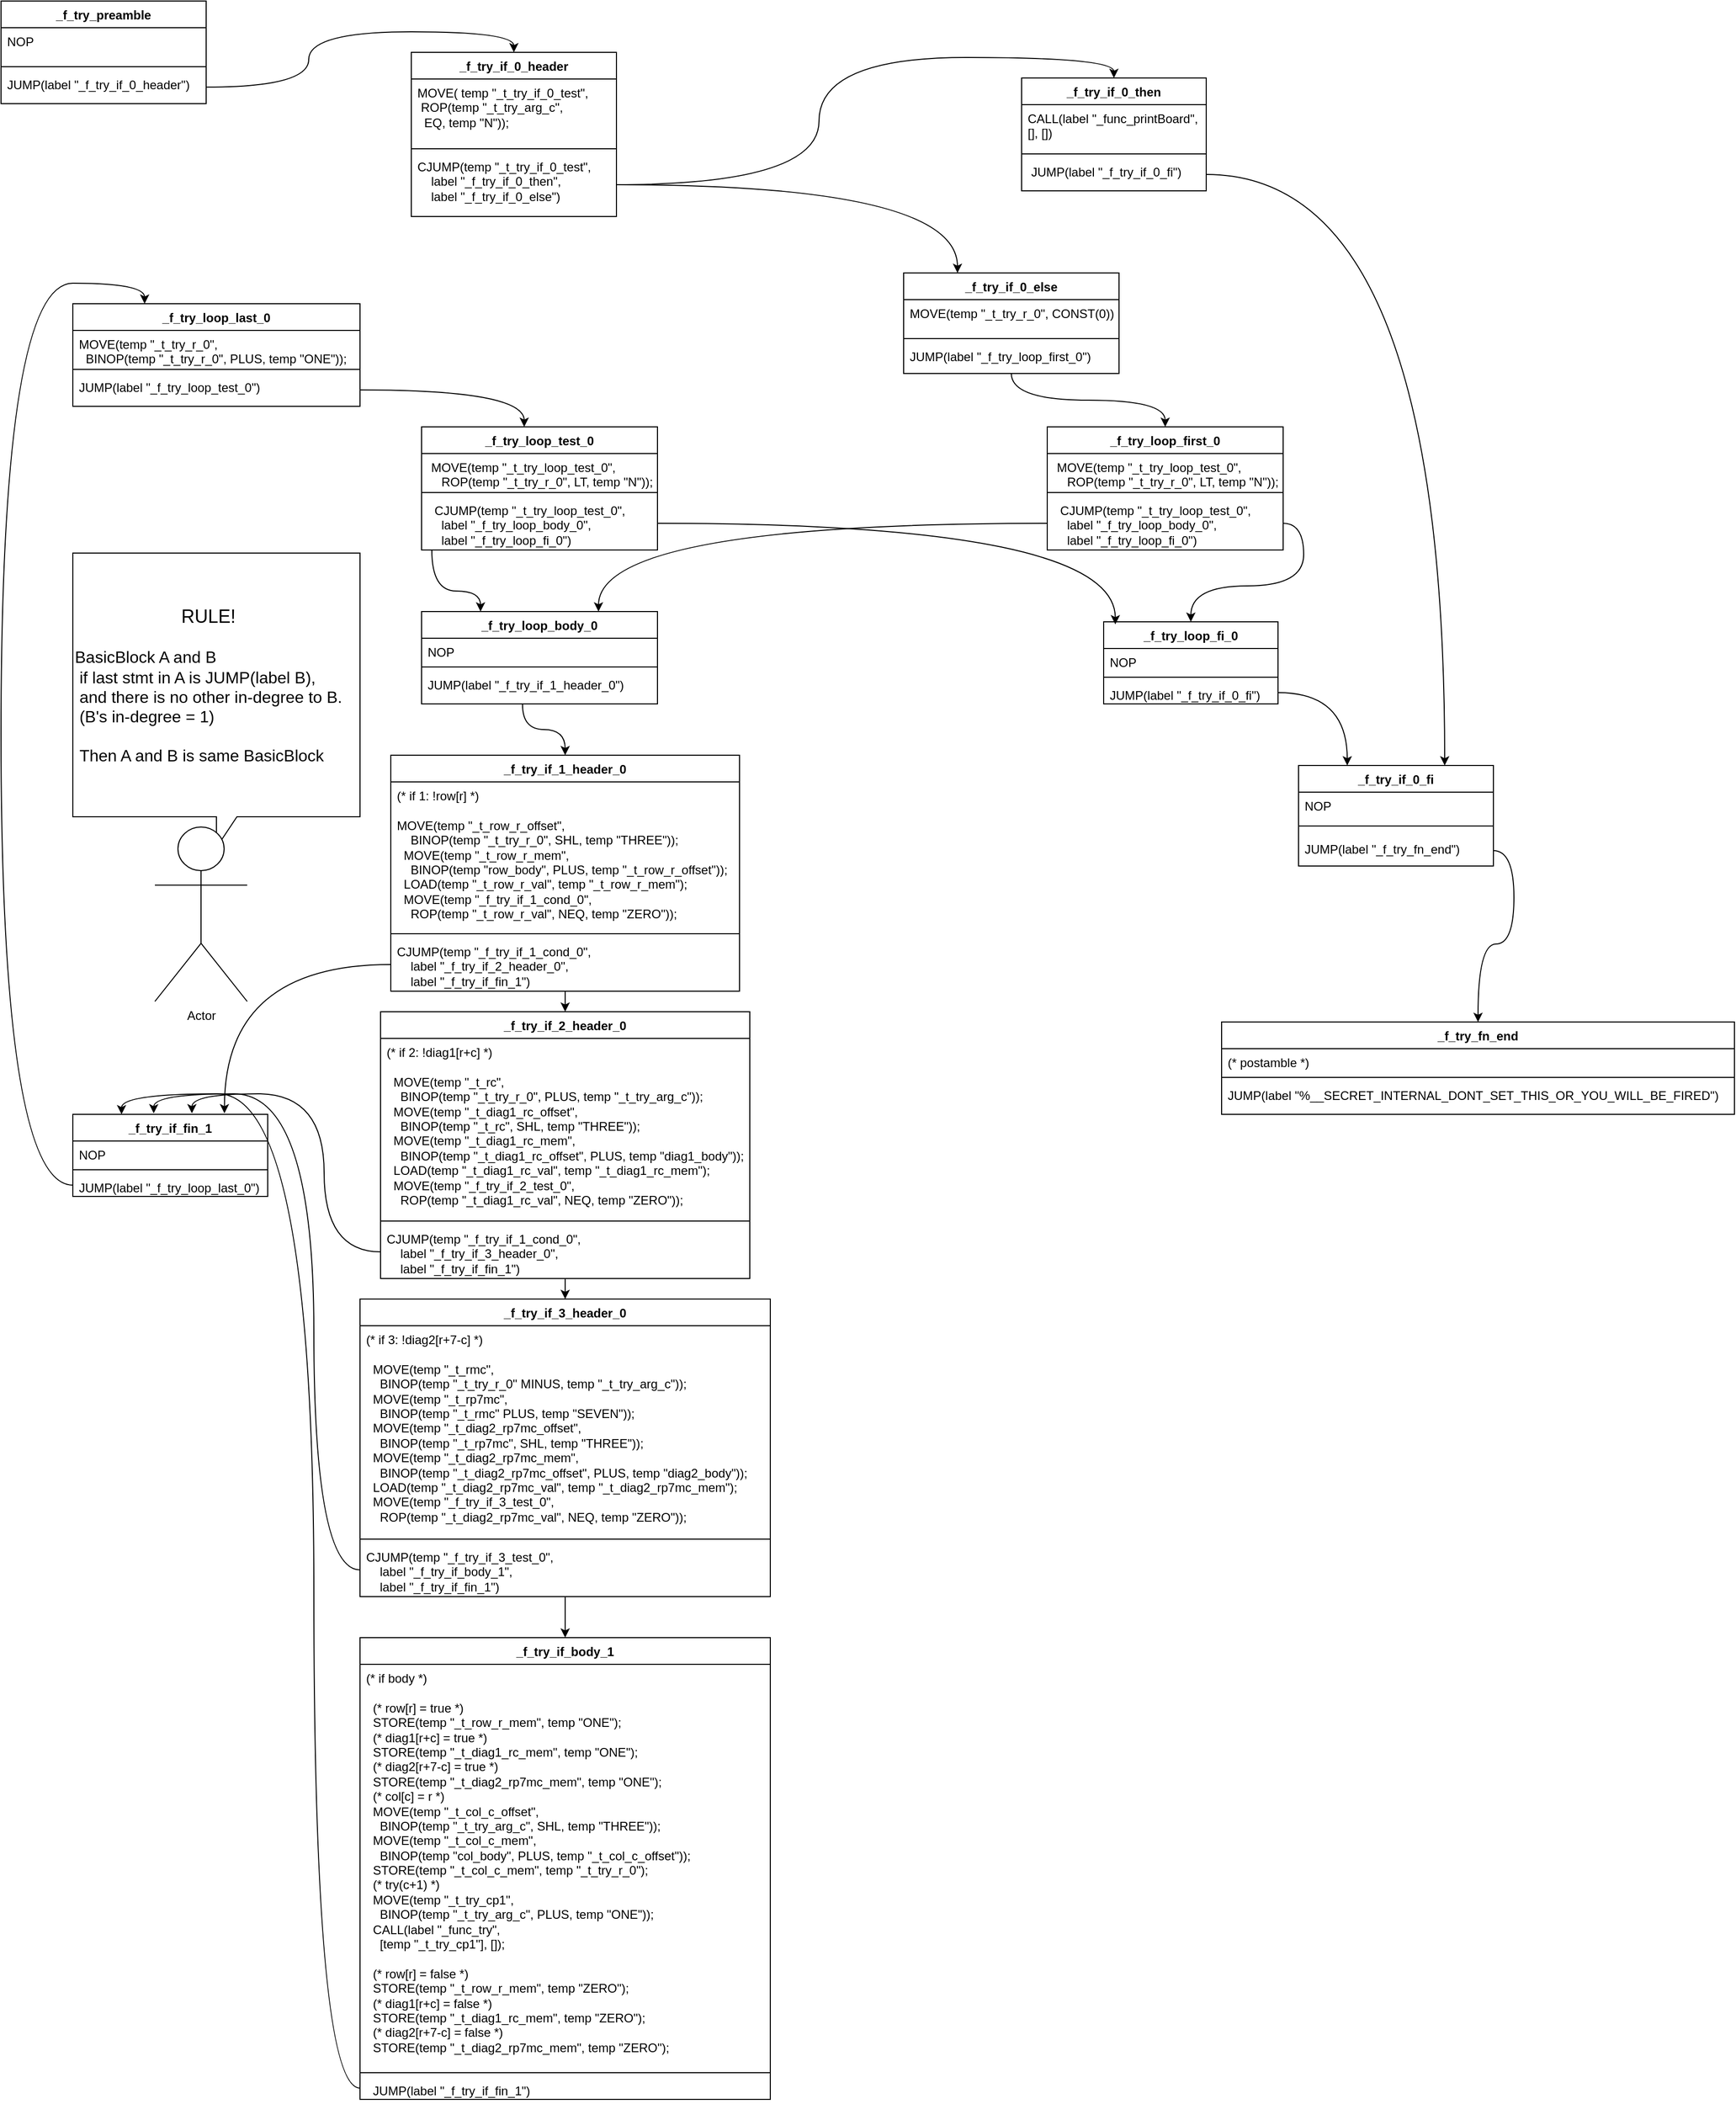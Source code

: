 <mxfile version="24.2.5" type="github">
  <diagram name="Page-1" id="pra8yOZ9Exb6OgbVI9pF">
    <mxGraphModel dx="1118" dy="508" grid="1" gridSize="10" guides="1" tooltips="1" connect="1" arrows="1" fold="1" page="1" pageScale="1" pageWidth="850" pageHeight="1100" math="0" shadow="0">
      <root>
        <mxCell id="0" />
        <mxCell id="1" parent="0" />
        <mxCell id="ukRWAVQbogYnGtxhEbvE-15" value="_f_try_if_0_header" style="swimlane;fontStyle=1;align=center;verticalAlign=top;childLayout=stackLayout;horizontal=1;startSize=26;horizontalStack=0;resizeParent=1;resizeParentMax=0;resizeLast=0;collapsible=1;marginBottom=0;whiteSpace=wrap;html=1;" parent="1" vertex="1">
          <mxGeometry x="410" y="65" width="200" height="160" as="geometry">
            <mxRectangle x="110" y="230" width="140" height="30" as="alternateBounds" />
          </mxGeometry>
        </mxCell>
        <mxCell id="ukRWAVQbogYnGtxhEbvE-16" value="MOVE( temp &quot;_t_try_if_0_test&quot;,&lt;div&gt;&amp;nbsp;ROP(temp &quot;_t_try_arg_c&quot;,&lt;/div&gt;&lt;div&gt;&amp;nbsp; EQ, temp &quot;N&quot;));&lt;/div&gt;" style="text;strokeColor=none;fillColor=none;align=left;verticalAlign=top;spacingLeft=4;spacingRight=4;overflow=hidden;rotatable=0;points=[[0,0.5],[1,0.5]];portConstraint=eastwest;whiteSpace=wrap;html=1;" parent="ukRWAVQbogYnGtxhEbvE-15" vertex="1">
          <mxGeometry y="26" width="200" height="64" as="geometry" />
        </mxCell>
        <mxCell id="ukRWAVQbogYnGtxhEbvE-17" value="" style="line;strokeWidth=1;fillColor=none;align=left;verticalAlign=middle;spacingTop=-1;spacingLeft=3;spacingRight=3;rotatable=0;labelPosition=right;points=[];portConstraint=eastwest;strokeColor=inherit;" parent="ukRWAVQbogYnGtxhEbvE-15" vertex="1">
          <mxGeometry y="90" width="200" height="8" as="geometry" />
        </mxCell>
        <mxCell id="ukRWAVQbogYnGtxhEbvE-18" value="&lt;div&gt;CJUMP(temp &quot;_t_try_if_0_test&quot;,&lt;/div&gt;&lt;div&gt;&amp;nbsp; &amp;nbsp; label &quot;_f_try_if_0_then&quot;,&lt;/div&gt;&lt;div&gt;&amp;nbsp; &amp;nbsp; label &quot;_f_try_if_0_else&quot;)&lt;/div&gt;" style="text;strokeColor=none;fillColor=none;align=left;verticalAlign=top;spacingLeft=4;spacingRight=4;overflow=hidden;rotatable=0;points=[[0,0.5],[1,0.5]];portConstraint=eastwest;whiteSpace=wrap;html=1;" parent="ukRWAVQbogYnGtxhEbvE-15" vertex="1">
          <mxGeometry y="98" width="200" height="62" as="geometry" />
        </mxCell>
        <mxCell id="ukRWAVQbogYnGtxhEbvE-19" value="_f_try_preamble" style="swimlane;fontStyle=1;align=center;verticalAlign=top;childLayout=stackLayout;horizontal=1;startSize=26;horizontalStack=0;resizeParent=1;resizeParentMax=0;resizeLast=0;collapsible=1;marginBottom=0;whiteSpace=wrap;html=1;" parent="1" vertex="1">
          <mxGeometry x="10" y="14.94" width="200" height="100" as="geometry" />
        </mxCell>
        <mxCell id="ukRWAVQbogYnGtxhEbvE-20" value="NOP&lt;div&gt;&lt;br&gt;&lt;/div&gt;" style="text;strokeColor=none;fillColor=none;align=left;verticalAlign=top;spacingLeft=4;spacingRight=4;overflow=hidden;rotatable=0;points=[[0,0.5],[1,0.5]];portConstraint=eastwest;whiteSpace=wrap;html=1;" parent="ukRWAVQbogYnGtxhEbvE-19" vertex="1">
          <mxGeometry y="26" width="200" height="34" as="geometry" />
        </mxCell>
        <mxCell id="ukRWAVQbogYnGtxhEbvE-21" value="" style="line;strokeWidth=1;fillColor=none;align=left;verticalAlign=middle;spacingTop=-1;spacingLeft=3;spacingRight=3;rotatable=0;labelPosition=right;points=[];portConstraint=eastwest;strokeColor=inherit;" parent="ukRWAVQbogYnGtxhEbvE-19" vertex="1">
          <mxGeometry y="60" width="200" height="8" as="geometry" />
        </mxCell>
        <mxCell id="ukRWAVQbogYnGtxhEbvE-22" value="&lt;div&gt;JUMP(label &quot;_f_try_if_0_header&quot;)&lt;/div&gt;&lt;div&gt;&lt;br&gt;&lt;/div&gt;" style="text;strokeColor=none;fillColor=none;align=left;verticalAlign=top;spacingLeft=4;spacingRight=4;overflow=hidden;rotatable=0;points=[[0,0.5],[1,0.5]];portConstraint=eastwest;whiteSpace=wrap;html=1;" parent="ukRWAVQbogYnGtxhEbvE-19" vertex="1">
          <mxGeometry y="68" width="200" height="32" as="geometry" />
        </mxCell>
        <mxCell id="ukRWAVQbogYnGtxhEbvE-23" value="_f_try_if_0_then" style="swimlane;fontStyle=1;align=center;verticalAlign=top;childLayout=stackLayout;horizontal=1;startSize=26;horizontalStack=0;resizeParent=1;resizeParentMax=0;resizeLast=0;collapsible=1;marginBottom=0;whiteSpace=wrap;html=1;" parent="1" vertex="1">
          <mxGeometry x="1005" y="90" width="180" height="110" as="geometry">
            <mxRectangle x="110" y="230" width="140" height="30" as="alternateBounds" />
          </mxGeometry>
        </mxCell>
        <mxCell id="ukRWAVQbogYnGtxhEbvE-24" value="CALL(label &quot;_func_printBoard&quot;, [], [])" style="text;strokeColor=none;fillColor=none;align=left;verticalAlign=top;spacingLeft=4;spacingRight=4;overflow=hidden;rotatable=0;points=[[0,0.5],[1,0.5]];portConstraint=eastwest;whiteSpace=wrap;html=1;" parent="ukRWAVQbogYnGtxhEbvE-23" vertex="1">
          <mxGeometry y="26" width="180" height="44" as="geometry" />
        </mxCell>
        <mxCell id="ukRWAVQbogYnGtxhEbvE-25" value="" style="line;strokeWidth=1;fillColor=none;align=left;verticalAlign=middle;spacingTop=-1;spacingLeft=3;spacingRight=3;rotatable=0;labelPosition=right;points=[];portConstraint=eastwest;strokeColor=inherit;" parent="ukRWAVQbogYnGtxhEbvE-23" vertex="1">
          <mxGeometry y="70" width="180" height="8" as="geometry" />
        </mxCell>
        <mxCell id="ukRWAVQbogYnGtxhEbvE-26" value="&lt;div&gt;&amp;nbsp;JUMP(label &quot;_f_try_if_0_fi&quot;)&lt;/div&gt;" style="text;strokeColor=none;fillColor=none;align=left;verticalAlign=top;spacingLeft=4;spacingRight=4;overflow=hidden;rotatable=0;points=[[0,0.5],[1,0.5]];portConstraint=eastwest;whiteSpace=wrap;html=1;" parent="ukRWAVQbogYnGtxhEbvE-23" vertex="1">
          <mxGeometry y="78" width="180" height="32" as="geometry" />
        </mxCell>
        <mxCell id="ukRWAVQbogYnGtxhEbvE-27" value="_f_try_if_0_fi" style="swimlane;fontStyle=1;align=center;verticalAlign=top;childLayout=stackLayout;horizontal=1;startSize=26;horizontalStack=0;resizeParent=1;resizeParentMax=0;resizeLast=0;collapsible=1;marginBottom=0;whiteSpace=wrap;html=1;" parent="1" vertex="1">
          <mxGeometry x="1275" y="760" width="190" height="98" as="geometry">
            <mxRectangle x="110" y="230" width="140" height="30" as="alternateBounds" />
          </mxGeometry>
        </mxCell>
        <mxCell id="ukRWAVQbogYnGtxhEbvE-28" value="NOP" style="text;strokeColor=none;fillColor=none;align=left;verticalAlign=top;spacingLeft=4;spacingRight=4;overflow=hidden;rotatable=0;points=[[0,0.5],[1,0.5]];portConstraint=eastwest;whiteSpace=wrap;html=1;" parent="ukRWAVQbogYnGtxhEbvE-27" vertex="1">
          <mxGeometry y="26" width="190" height="24" as="geometry" />
        </mxCell>
        <mxCell id="ukRWAVQbogYnGtxhEbvE-29" value="" style="line;strokeWidth=1;fillColor=none;align=left;verticalAlign=middle;spacingTop=-1;spacingLeft=3;spacingRight=3;rotatable=0;labelPosition=right;points=[];portConstraint=eastwest;strokeColor=inherit;" parent="ukRWAVQbogYnGtxhEbvE-27" vertex="1">
          <mxGeometry y="50" width="190" height="18" as="geometry" />
        </mxCell>
        <mxCell id="ukRWAVQbogYnGtxhEbvE-30" value="&lt;div&gt;JUMP(label &quot;_f_try_fn_end&lt;span style=&quot;background-color: initial;&quot;&gt;&quot;)&lt;/span&gt;&lt;/div&gt;" style="text;strokeColor=none;fillColor=none;align=left;verticalAlign=top;spacingLeft=4;spacingRight=4;overflow=hidden;rotatable=0;points=[[0,0.5],[1,0.5]];portConstraint=eastwest;whiteSpace=wrap;html=1;" parent="ukRWAVQbogYnGtxhEbvE-27" vertex="1">
          <mxGeometry y="68" width="190" height="30" as="geometry" />
        </mxCell>
        <mxCell id="ukRWAVQbogYnGtxhEbvE-46" style="edgeStyle=orthogonalEdgeStyle;curved=1;rounded=0;orthogonalLoop=1;jettySize=auto;html=1;" parent="1" source="ukRWAVQbogYnGtxhEbvE-37" target="ukRWAVQbogYnGtxhEbvE-42" edge="1">
          <mxGeometry relative="1" as="geometry" />
        </mxCell>
        <mxCell id="ukRWAVQbogYnGtxhEbvE-37" value="_f_try_if_0_else&lt;div&gt;&lt;br&gt;&lt;/div&gt;" style="swimlane;fontStyle=1;align=center;verticalAlign=top;childLayout=stackLayout;horizontal=1;startSize=26;horizontalStack=0;resizeParent=1;resizeParentMax=0;resizeLast=0;collapsible=1;marginBottom=0;whiteSpace=wrap;html=1;" parent="1" vertex="1">
          <mxGeometry x="890" y="280" width="210" height="98" as="geometry">
            <mxRectangle x="110" y="230" width="140" height="30" as="alternateBounds" />
          </mxGeometry>
        </mxCell>
        <mxCell id="ukRWAVQbogYnGtxhEbvE-38" value="MOVE(temp &quot;_t_try_r_0&quot;, CONST(0))" style="text;strokeColor=none;fillColor=none;align=left;verticalAlign=top;spacingLeft=4;spacingRight=4;overflow=hidden;rotatable=0;points=[[0,0.5],[1,0.5]];portConstraint=eastwest;whiteSpace=wrap;html=1;" parent="ukRWAVQbogYnGtxhEbvE-37" vertex="1">
          <mxGeometry y="26" width="210" height="34" as="geometry" />
        </mxCell>
        <mxCell id="ukRWAVQbogYnGtxhEbvE-39" value="" style="line;strokeWidth=1;fillColor=none;align=left;verticalAlign=middle;spacingTop=-1;spacingLeft=3;spacingRight=3;rotatable=0;labelPosition=right;points=[];portConstraint=eastwest;strokeColor=inherit;" parent="ukRWAVQbogYnGtxhEbvE-37" vertex="1">
          <mxGeometry y="60" width="210" height="8" as="geometry" />
        </mxCell>
        <mxCell id="ukRWAVQbogYnGtxhEbvE-40" value="&lt;div&gt;JUMP(label &quot;_f_try_loop_first_0&quot;)&lt;/div&gt;" style="text;strokeColor=none;fillColor=none;align=left;verticalAlign=top;spacingLeft=4;spacingRight=4;overflow=hidden;rotatable=0;points=[[0,0.5],[1,0.5]];portConstraint=eastwest;whiteSpace=wrap;html=1;" parent="ukRWAVQbogYnGtxhEbvE-37" vertex="1">
          <mxGeometry y="68" width="210" height="30" as="geometry" />
        </mxCell>
        <mxCell id="ukRWAVQbogYnGtxhEbvE-47" value="&lt;div&gt;_f_try_loop_test_0&lt;/div&gt;" style="swimlane;fontStyle=1;align=center;verticalAlign=top;childLayout=stackLayout;horizontal=1;startSize=26;horizontalStack=0;resizeParent=1;resizeParentMax=0;resizeLast=0;collapsible=1;marginBottom=0;whiteSpace=wrap;html=1;" parent="1" vertex="1">
          <mxGeometry x="420" y="430" width="230" height="120" as="geometry">
            <mxRectangle x="110" y="230" width="140" height="30" as="alternateBounds" />
          </mxGeometry>
        </mxCell>
        <mxCell id="ukRWAVQbogYnGtxhEbvE-48" value="&lt;div&gt;&amp;nbsp;MOVE(temp &quot;_t_try_loop_test_0&quot;,&lt;/div&gt;&lt;div&gt;&amp;nbsp; &amp;nbsp; ROP(temp &quot;_t_try_r_0&quot;, LT, temp &quot;N&quot;));&lt;/div&gt;&lt;div&gt;&lt;br&gt;&lt;/div&gt;" style="text;strokeColor=none;fillColor=none;align=left;verticalAlign=top;spacingLeft=4;spacingRight=4;overflow=hidden;rotatable=0;points=[[0,0.5],[1,0.5]];portConstraint=eastwest;whiteSpace=wrap;html=1;" parent="ukRWAVQbogYnGtxhEbvE-47" vertex="1">
          <mxGeometry y="26" width="230" height="34" as="geometry" />
        </mxCell>
        <mxCell id="ukRWAVQbogYnGtxhEbvE-49" value="" style="line;strokeWidth=1;fillColor=none;align=left;verticalAlign=middle;spacingTop=-1;spacingLeft=3;spacingRight=3;rotatable=0;labelPosition=right;points=[];portConstraint=eastwest;strokeColor=inherit;" parent="ukRWAVQbogYnGtxhEbvE-47" vertex="1">
          <mxGeometry y="60" width="230" height="8" as="geometry" />
        </mxCell>
        <mxCell id="ukRWAVQbogYnGtxhEbvE-50" value="&lt;div&gt;&amp;nbsp; CJUMP(temp &quot;_t_try_loop_test_0&quot;,&lt;/div&gt;&lt;div&gt;&amp;nbsp; &amp;nbsp; label &quot;_f_try_loop_body_0&quot;,&lt;/div&gt;&lt;div&gt;&amp;nbsp; &amp;nbsp; label &quot;_f_try_loop_fi_0&quot;)&lt;/div&gt;&lt;div&gt;&lt;br&gt;&lt;/div&gt;" style="text;strokeColor=none;fillColor=none;align=left;verticalAlign=top;spacingLeft=4;spacingRight=4;overflow=hidden;rotatable=0;points=[[0,0.5],[1,0.5]];portConstraint=eastwest;whiteSpace=wrap;html=1;" parent="ukRWAVQbogYnGtxhEbvE-47" vertex="1">
          <mxGeometry y="68" width="230" height="52" as="geometry" />
        </mxCell>
        <mxCell id="ukRWAVQbogYnGtxhEbvE-54" value="&lt;div&gt;_f_try_loop_fi_0&lt;/div&gt;" style="swimlane;fontStyle=1;align=center;verticalAlign=top;childLayout=stackLayout;horizontal=1;startSize=26;horizontalStack=0;resizeParent=1;resizeParentMax=0;resizeLast=0;collapsible=1;marginBottom=0;whiteSpace=wrap;html=1;" parent="1" vertex="1">
          <mxGeometry x="1085" y="620" width="170" height="80" as="geometry">
            <mxRectangle x="110" y="230" width="140" height="30" as="alternateBounds" />
          </mxGeometry>
        </mxCell>
        <mxCell id="ukRWAVQbogYnGtxhEbvE-55" value="&lt;div&gt;NOP&lt;/div&gt;" style="text;strokeColor=none;fillColor=none;align=left;verticalAlign=top;spacingLeft=4;spacingRight=4;overflow=hidden;rotatable=0;points=[[0,0.5],[1,0.5]];portConstraint=eastwest;whiteSpace=wrap;html=1;" parent="ukRWAVQbogYnGtxhEbvE-54" vertex="1">
          <mxGeometry y="26" width="170" height="24" as="geometry" />
        </mxCell>
        <mxCell id="ukRWAVQbogYnGtxhEbvE-56" value="" style="line;strokeWidth=1;fillColor=none;align=left;verticalAlign=middle;spacingTop=-1;spacingLeft=3;spacingRight=3;rotatable=0;labelPosition=right;points=[];portConstraint=eastwest;strokeColor=inherit;" parent="ukRWAVQbogYnGtxhEbvE-54" vertex="1">
          <mxGeometry y="50" width="170" height="8" as="geometry" />
        </mxCell>
        <mxCell id="ukRWAVQbogYnGtxhEbvE-57" value="&lt;div&gt;JUMP(label &quot;_f_try_if_0_fi&quot;)&lt;/div&gt;" style="text;strokeColor=none;fillColor=none;align=left;verticalAlign=top;spacingLeft=4;spacingRight=4;overflow=hidden;rotatable=0;points=[[0,0.5],[1,0.5]];portConstraint=eastwest;whiteSpace=wrap;html=1;" parent="ukRWAVQbogYnGtxhEbvE-54" vertex="1">
          <mxGeometry y="58" width="170" height="22" as="geometry" />
        </mxCell>
        <mxCell id="ukRWAVQbogYnGtxhEbvE-65" style="edgeStyle=orthogonalEdgeStyle;curved=1;rounded=0;orthogonalLoop=1;jettySize=auto;html=1;exitX=1;exitY=0.5;exitDx=0;exitDy=0;entryX=0.5;entryY=0;entryDx=0;entryDy=0;" parent="1" source="ukRWAVQbogYnGtxhEbvE-18" target="ukRWAVQbogYnGtxhEbvE-23" edge="1">
          <mxGeometry relative="1" as="geometry" />
        </mxCell>
        <mxCell id="ukRWAVQbogYnGtxhEbvE-69" value="&lt;div&gt;_f_try_loop_body_0&lt;/div&gt;" style="swimlane;fontStyle=1;align=center;verticalAlign=top;childLayout=stackLayout;horizontal=1;startSize=26;horizontalStack=0;resizeParent=1;resizeParentMax=0;resizeLast=0;collapsible=1;marginBottom=0;whiteSpace=wrap;html=1;" parent="1" vertex="1">
          <mxGeometry x="420" y="610" width="230" height="90" as="geometry">
            <mxRectangle x="110" y="230" width="140" height="30" as="alternateBounds" />
          </mxGeometry>
        </mxCell>
        <mxCell id="ukRWAVQbogYnGtxhEbvE-70" value="&lt;div&gt;NOP&lt;/div&gt;" style="text;strokeColor=none;fillColor=none;align=left;verticalAlign=top;spacingLeft=4;spacingRight=4;overflow=hidden;rotatable=0;points=[[0,0.5],[1,0.5]];portConstraint=eastwest;whiteSpace=wrap;html=1;" parent="ukRWAVQbogYnGtxhEbvE-69" vertex="1">
          <mxGeometry y="26" width="230" height="24" as="geometry" />
        </mxCell>
        <mxCell id="ukRWAVQbogYnGtxhEbvE-71" value="" style="line;strokeWidth=1;fillColor=none;align=left;verticalAlign=middle;spacingTop=-1;spacingLeft=3;spacingRight=3;rotatable=0;labelPosition=right;points=[];portConstraint=eastwest;strokeColor=inherit;" parent="ukRWAVQbogYnGtxhEbvE-69" vertex="1">
          <mxGeometry y="50" width="230" height="8" as="geometry" />
        </mxCell>
        <mxCell id="ukRWAVQbogYnGtxhEbvE-72" value="&lt;div&gt;JUMP(label &quot;_f_try_if_1_header_0&quot;)&lt;/div&gt;" style="text;strokeColor=none;fillColor=none;align=left;verticalAlign=top;spacingLeft=4;spacingRight=4;overflow=hidden;rotatable=0;points=[[0,0.5],[1,0.5]];portConstraint=eastwest;whiteSpace=wrap;html=1;" parent="ukRWAVQbogYnGtxhEbvE-69" vertex="1">
          <mxGeometry y="58" width="230" height="32" as="geometry" />
        </mxCell>
        <mxCell id="HyJfXXgfWstk8w3jQpry-2" value="&lt;div&gt;_f_try_loop_last_0&lt;/div&gt;" style="swimlane;fontStyle=1;align=center;verticalAlign=top;childLayout=stackLayout;horizontal=1;startSize=26;horizontalStack=0;resizeParent=1;resizeParentMax=0;resizeLast=0;collapsible=1;marginBottom=0;whiteSpace=wrap;html=1;" parent="1" vertex="1">
          <mxGeometry x="80" y="310" width="280" height="100" as="geometry">
            <mxRectangle x="110" y="230" width="140" height="30" as="alternateBounds" />
          </mxGeometry>
        </mxCell>
        <mxCell id="HyJfXXgfWstk8w3jQpry-3" value="&lt;div&gt;MOVE(temp &quot;_t_try_r_0&quot;,&lt;/div&gt;&lt;div&gt;&amp;nbsp; BINOP(temp &quot;_t_try_r_0&quot;, PLUS, temp &quot;ONE&quot;));&lt;/div&gt;&lt;div&gt;&lt;br&gt;&lt;/div&gt;" style="text;strokeColor=none;fillColor=none;align=left;verticalAlign=top;spacingLeft=4;spacingRight=4;overflow=hidden;rotatable=0;points=[[0,0.5],[1,0.5]];portConstraint=eastwest;whiteSpace=wrap;html=1;" parent="HyJfXXgfWstk8w3jQpry-2" vertex="1">
          <mxGeometry y="26" width="280" height="34" as="geometry" />
        </mxCell>
        <mxCell id="HyJfXXgfWstk8w3jQpry-4" value="" style="line;strokeWidth=1;fillColor=none;align=left;verticalAlign=middle;spacingTop=-1;spacingLeft=3;spacingRight=3;rotatable=0;labelPosition=right;points=[];portConstraint=eastwest;strokeColor=inherit;" parent="HyJfXXgfWstk8w3jQpry-2" vertex="1">
          <mxGeometry y="60" width="280" height="8" as="geometry" />
        </mxCell>
        <mxCell id="HyJfXXgfWstk8w3jQpry-5" value="JUMP(label &quot;_f_try_loop_test_0&quot;)" style="text;strokeColor=none;fillColor=none;align=left;verticalAlign=top;spacingLeft=4;spacingRight=4;overflow=hidden;rotatable=0;points=[[0,0.5],[1,0.5]];portConstraint=eastwest;whiteSpace=wrap;html=1;" parent="HyJfXXgfWstk8w3jQpry-2" vertex="1">
          <mxGeometry y="68" width="280" height="32" as="geometry" />
        </mxCell>
        <mxCell id="HyJfXXgfWstk8w3jQpry-8" style="edgeStyle=orthogonalEdgeStyle;curved=1;rounded=0;orthogonalLoop=1;jettySize=auto;html=1;entryX=0.435;entryY=0;entryDx=0;entryDy=0;entryPerimeter=0;" parent="1" source="HyJfXXgfWstk8w3jQpry-5" target="ukRWAVQbogYnGtxhEbvE-47" edge="1">
          <mxGeometry relative="1" as="geometry" />
        </mxCell>
        <mxCell id="HyJfXXgfWstk8w3jQpry-21" value="" style="edgeStyle=orthogonalEdgeStyle;curved=1;rounded=0;orthogonalLoop=1;jettySize=auto;html=1;" parent="1" source="HyJfXXgfWstk8w3jQpry-9" target="HyJfXXgfWstk8w3jQpry-17" edge="1">
          <mxGeometry relative="1" as="geometry" />
        </mxCell>
        <mxCell id="HyJfXXgfWstk8w3jQpry-9" value="_f_try_if_1_header_0" style="swimlane;fontStyle=1;align=center;verticalAlign=top;childLayout=stackLayout;horizontal=1;startSize=26;horizontalStack=0;resizeParent=1;resizeParentMax=0;resizeLast=0;collapsible=1;marginBottom=0;whiteSpace=wrap;html=1;" parent="1" vertex="1">
          <mxGeometry x="390" y="750" width="340" height="230" as="geometry">
            <mxRectangle x="110" y="230" width="140" height="30" as="alternateBounds" />
          </mxGeometry>
        </mxCell>
        <mxCell id="HyJfXXgfWstk8w3jQpry-10" value="&lt;div&gt;(* if 1: !row[r] *)&lt;/div&gt;&lt;div&gt;&lt;br&gt;&lt;/div&gt;&lt;div&gt;MOVE(temp &quot;_t_row_r_offset&quot;,&lt;/div&gt;&lt;div&gt;&amp;nbsp; &amp;nbsp; BINOP(temp &quot;_t_try_r_0&quot;, SHL, temp &quot;THREE&quot;));&lt;/div&gt;&lt;div&gt;&amp;nbsp; MOVE(temp &quot;_t_row_r_mem&quot;,&lt;/div&gt;&lt;div&gt;&amp;nbsp; &amp;nbsp; BINOP(temp &quot;row_body&quot;, PLUS, temp &quot;_t_row_r_offset&quot;));&lt;/div&gt;&lt;div&gt;&amp;nbsp; LOAD(temp &quot;_t_row_r_val&quot;, temp &quot;_t_row_r_mem&quot;);&lt;/div&gt;&lt;div&gt;&amp;nbsp; MOVE(temp &quot;_f_try_if_1_cond_0&quot;,&lt;/div&gt;&lt;div&gt;&amp;nbsp; &amp;nbsp; ROP(temp &quot;_t_row_r_val&quot;, NEQ, temp &quot;ZERO&quot;));&lt;/div&gt;&lt;div&gt;&lt;br&gt;&lt;/div&gt;" style="text;strokeColor=none;fillColor=none;align=left;verticalAlign=top;spacingLeft=4;spacingRight=4;overflow=hidden;rotatable=0;points=[[0,0.5],[1,0.5]];portConstraint=eastwest;whiteSpace=wrap;html=1;" parent="HyJfXXgfWstk8w3jQpry-9" vertex="1">
          <mxGeometry y="26" width="340" height="144" as="geometry" />
        </mxCell>
        <mxCell id="HyJfXXgfWstk8w3jQpry-11" value="" style="line;strokeWidth=1;fillColor=none;align=left;verticalAlign=middle;spacingTop=-1;spacingLeft=3;spacingRight=3;rotatable=0;labelPosition=right;points=[];portConstraint=eastwest;strokeColor=inherit;" parent="HyJfXXgfWstk8w3jQpry-9" vertex="1">
          <mxGeometry y="170" width="340" height="8" as="geometry" />
        </mxCell>
        <mxCell id="HyJfXXgfWstk8w3jQpry-12" value="&lt;div&gt;CJUMP(temp &quot;_f_try_if_1_cond_0&quot;,&lt;/div&gt;&lt;div&gt;&amp;nbsp; &amp;nbsp; label &quot;_f_try_if_2_header_0&quot;,&lt;/div&gt;&lt;div&gt;&amp;nbsp; &amp;nbsp; label &quot;_f_try_if_fin_1&quot;)&lt;/div&gt;&lt;div&gt;&lt;br&gt;&lt;/div&gt;" style="text;strokeColor=none;fillColor=none;align=left;verticalAlign=top;spacingLeft=4;spacingRight=4;overflow=hidden;rotatable=0;points=[[0,0.5],[1,0.5]];portConstraint=eastwest;whiteSpace=wrap;html=1;" parent="HyJfXXgfWstk8w3jQpry-9" vertex="1">
          <mxGeometry y="178" width="340" height="52" as="geometry" />
        </mxCell>
        <mxCell id="HyJfXXgfWstk8w3jQpry-14" style="edgeStyle=orthogonalEdgeStyle;curved=1;rounded=0;orthogonalLoop=1;jettySize=auto;html=1;entryX=0.5;entryY=0;entryDx=0;entryDy=0;exitX=0.428;exitY=1.014;exitDx=0;exitDy=0;exitPerimeter=0;" parent="1" source="ukRWAVQbogYnGtxhEbvE-72" target="HyJfXXgfWstk8w3jQpry-9" edge="1">
          <mxGeometry relative="1" as="geometry" />
        </mxCell>
        <mxCell id="HyJfXXgfWstk8w3jQpry-26" value="" style="edgeStyle=orthogonalEdgeStyle;curved=1;rounded=0;orthogonalLoop=1;jettySize=auto;html=1;" parent="1" source="HyJfXXgfWstk8w3jQpry-17" target="HyJfXXgfWstk8w3jQpry-22" edge="1">
          <mxGeometry relative="1" as="geometry" />
        </mxCell>
        <mxCell id="HyJfXXgfWstk8w3jQpry-17" value="_f_try_if_2_header_0" style="swimlane;fontStyle=1;align=center;verticalAlign=top;childLayout=stackLayout;horizontal=1;startSize=26;horizontalStack=0;resizeParent=1;resizeParentMax=0;resizeLast=0;collapsible=1;marginBottom=0;whiteSpace=wrap;html=1;" parent="1" vertex="1">
          <mxGeometry x="380" y="1000" width="360" height="260" as="geometry">
            <mxRectangle x="110" y="230" width="140" height="30" as="alternateBounds" />
          </mxGeometry>
        </mxCell>
        <mxCell id="HyJfXXgfWstk8w3jQpry-18" value="&lt;div&gt;(* if 2: !diag1[r+c] *)&lt;/div&gt;&lt;div&gt;&lt;br&gt;&lt;/div&gt;&lt;div&gt;&lt;div&gt;&amp;nbsp; MOVE(temp &quot;_t_rc&quot;,&lt;/div&gt;&lt;div&gt;&amp;nbsp; &amp;nbsp; BINOP(temp &quot;_t_try_r_0&quot;, PLUS, temp &quot;_t_try_arg_c&quot;));&lt;/div&gt;&lt;div&gt;&amp;nbsp; MOVE(temp &quot;_t_diag1_rc_offset&quot;,&lt;/div&gt;&lt;div&gt;&amp;nbsp; &amp;nbsp; BINOP(temp &quot;_t_rc&quot;, SHL, temp &quot;THREE&quot;));&lt;/div&gt;&lt;div&gt;&amp;nbsp; MOVE(temp &quot;_t_diag1_rc_mem&quot;,&lt;/div&gt;&lt;div&gt;&amp;nbsp; &amp;nbsp; BINOP(temp &quot;_t_diag1_rc_offset&quot;, PLUS, temp &quot;diag1_body&quot;));&lt;/div&gt;&lt;div&gt;&amp;nbsp; LOAD(temp &quot;_t_diag1_rc_val&quot;, temp &quot;_t_diag1_rc_mem&quot;);&lt;/div&gt;&lt;div&gt;&amp;nbsp; MOVE(temp &quot;_f_try_if_2_test_0&quot;,&lt;/div&gt;&lt;div&gt;&amp;nbsp; &amp;nbsp; ROP(temp &quot;_t_diag1_rc_val&quot;, NEQ, temp &quot;ZERO&quot;));&lt;/div&gt;&lt;/div&gt;&lt;div&gt;&lt;br&gt;&lt;/div&gt;" style="text;strokeColor=none;fillColor=none;align=left;verticalAlign=top;spacingLeft=4;spacingRight=4;overflow=hidden;rotatable=0;points=[[0,0.5],[1,0.5]];portConstraint=eastwest;whiteSpace=wrap;html=1;" parent="HyJfXXgfWstk8w3jQpry-17" vertex="1">
          <mxGeometry y="26" width="360" height="174" as="geometry" />
        </mxCell>
        <mxCell id="HyJfXXgfWstk8w3jQpry-19" value="" style="line;strokeWidth=1;fillColor=none;align=left;verticalAlign=middle;spacingTop=-1;spacingLeft=3;spacingRight=3;rotatable=0;labelPosition=right;points=[];portConstraint=eastwest;strokeColor=inherit;" parent="HyJfXXgfWstk8w3jQpry-17" vertex="1">
          <mxGeometry y="200" width="360" height="8" as="geometry" />
        </mxCell>
        <mxCell id="HyJfXXgfWstk8w3jQpry-20" value="&lt;div&gt;CJUMP(temp &quot;_f_try_if_1_cond_0&quot;,&lt;/div&gt;&lt;div&gt;&amp;nbsp; &amp;nbsp; label &quot;_f_try_if_3_header_0&quot;,&lt;/div&gt;&lt;div&gt;&amp;nbsp; &amp;nbsp; label &quot;_f_try_if_fin_1&quot;)&lt;/div&gt;&lt;div&gt;&lt;br&gt;&lt;/div&gt;" style="text;strokeColor=none;fillColor=none;align=left;verticalAlign=top;spacingLeft=4;spacingRight=4;overflow=hidden;rotatable=0;points=[[0,0.5],[1,0.5]];portConstraint=eastwest;whiteSpace=wrap;html=1;" parent="HyJfXXgfWstk8w3jQpry-17" vertex="1">
          <mxGeometry y="208" width="360" height="52" as="geometry" />
        </mxCell>
        <mxCell id="HyJfXXgfWstk8w3jQpry-31" value="" style="edgeStyle=orthogonalEdgeStyle;curved=1;rounded=0;orthogonalLoop=1;jettySize=auto;html=1;" parent="1" source="HyJfXXgfWstk8w3jQpry-22" target="HyJfXXgfWstk8w3jQpry-27" edge="1">
          <mxGeometry relative="1" as="geometry" />
        </mxCell>
        <mxCell id="HyJfXXgfWstk8w3jQpry-22" value="_f_try_if_3_header_0" style="swimlane;fontStyle=1;align=center;verticalAlign=top;childLayout=stackLayout;horizontal=1;startSize=26;horizontalStack=0;resizeParent=1;resizeParentMax=0;resizeLast=0;collapsible=1;marginBottom=0;whiteSpace=wrap;html=1;" parent="1" vertex="1">
          <mxGeometry x="360" y="1280" width="400" height="290" as="geometry">
            <mxRectangle x="110" y="230" width="140" height="30" as="alternateBounds" />
          </mxGeometry>
        </mxCell>
        <mxCell id="HyJfXXgfWstk8w3jQpry-23" value="&lt;div&gt;(* if 3: !diag2[r+7-c] *)&lt;/div&gt;&lt;div&gt;&lt;br&gt;&lt;/div&gt;&lt;div&gt;&lt;div&gt;&lt;div&gt;&amp;nbsp; MOVE(temp &quot;_t_rmc&quot;,&lt;/div&gt;&lt;div&gt;&amp;nbsp; &amp;nbsp; BINOP(temp &quot;_t_try_r_0&quot; MINUS, temp &quot;_t_try_arg_c&quot;));&lt;/div&gt;&lt;div&gt;&amp;nbsp; MOVE(temp &quot;_t_rp7mc&quot;,&lt;/div&gt;&lt;div&gt;&amp;nbsp; &amp;nbsp; BINOP(temp &quot;_t_rmc&quot; PLUS, temp &quot;SEVEN&quot;));&lt;/div&gt;&lt;div&gt;&amp;nbsp; MOVE(temp &quot;_t_diag2_rp7mc_offset&quot;,&lt;/div&gt;&lt;div&gt;&amp;nbsp; &amp;nbsp; BINOP(temp &quot;_t_rp7mc&quot;, SHL, temp &quot;THREE&quot;));&lt;/div&gt;&lt;div&gt;&amp;nbsp; MOVE(temp &quot;_t_diag2_rp7mc_mem&quot;,&lt;/div&gt;&lt;div&gt;&amp;nbsp; &amp;nbsp; BINOP(temp &quot;_t_diag2_rp7mc_offset&quot;, PLUS, temp &quot;diag2_body&quot;));&lt;/div&gt;&lt;div&gt;&amp;nbsp; LOAD(temp &quot;_t_diag2_rp7mc_val&quot;, temp &quot;_t_diag2_rp7mc_mem&quot;);&lt;/div&gt;&lt;div&gt;&amp;nbsp; MOVE(temp &quot;_f_try_if_3_test_0&quot;,&lt;/div&gt;&lt;div&gt;&amp;nbsp; &amp;nbsp; ROP(temp &quot;_t_diag2_rp7mc_val&quot;, NEQ, temp &quot;ZERO&quot;));&lt;/div&gt;&lt;/div&gt;&lt;/div&gt;&lt;div&gt;&lt;br&gt;&lt;/div&gt;" style="text;strokeColor=none;fillColor=none;align=left;verticalAlign=top;spacingLeft=4;spacingRight=4;overflow=hidden;rotatable=0;points=[[0,0.5],[1,0.5]];portConstraint=eastwest;whiteSpace=wrap;html=1;" parent="HyJfXXgfWstk8w3jQpry-22" vertex="1">
          <mxGeometry y="26" width="400" height="204" as="geometry" />
        </mxCell>
        <mxCell id="HyJfXXgfWstk8w3jQpry-24" value="" style="line;strokeWidth=1;fillColor=none;align=left;verticalAlign=middle;spacingTop=-1;spacingLeft=3;spacingRight=3;rotatable=0;labelPosition=right;points=[];portConstraint=eastwest;strokeColor=inherit;" parent="HyJfXXgfWstk8w3jQpry-22" vertex="1">
          <mxGeometry y="230" width="400" height="8" as="geometry" />
        </mxCell>
        <mxCell id="HyJfXXgfWstk8w3jQpry-25" value="&lt;div&gt;&lt;div&gt;CJUMP(temp &quot;_f_try_if_3_test_0&quot;,&lt;/div&gt;&lt;div&gt;&amp;nbsp; &amp;nbsp; label &quot;_f_try_if_body_1&quot;,&lt;/div&gt;&lt;div&gt;&amp;nbsp; &amp;nbsp; label &quot;_f_try_if_fin_1&quot;)&lt;/div&gt;&lt;/div&gt;" style="text;strokeColor=none;fillColor=none;align=left;verticalAlign=top;spacingLeft=4;spacingRight=4;overflow=hidden;rotatable=0;points=[[0,0.5],[1,0.5]];portConstraint=eastwest;whiteSpace=wrap;html=1;" parent="HyJfXXgfWstk8w3jQpry-22" vertex="1">
          <mxGeometry y="238" width="400" height="52" as="geometry" />
        </mxCell>
        <mxCell id="HyJfXXgfWstk8w3jQpry-27" value="_f_try_if_body_1" style="swimlane;fontStyle=1;align=center;verticalAlign=top;childLayout=stackLayout;horizontal=1;startSize=26;horizontalStack=0;resizeParent=1;resizeParentMax=0;resizeLast=0;collapsible=1;marginBottom=0;whiteSpace=wrap;html=1;" parent="1" vertex="1">
          <mxGeometry x="360" y="1610" width="400" height="450" as="geometry">
            <mxRectangle x="110" y="230" width="140" height="30" as="alternateBounds" />
          </mxGeometry>
        </mxCell>
        <mxCell id="HyJfXXgfWstk8w3jQpry-28" value="&lt;div&gt;(* if body *)&lt;/div&gt;&lt;div&gt;&lt;br&gt;&lt;/div&gt;&lt;div&gt;&lt;div&gt;&lt;div&gt;&lt;div&gt;&amp;nbsp; (* row[r] = true *)&lt;/div&gt;&lt;div&gt;&amp;nbsp; STORE(temp &quot;_t_row_r_mem&quot;, temp &quot;ONE&quot;);&lt;/div&gt;&lt;div&gt;&amp;nbsp; (* diag1[r+c] = true *)&lt;/div&gt;&lt;div&gt;&amp;nbsp; STORE(temp &quot;_t_diag1_rc_mem&quot;, temp &quot;ONE&quot;);&lt;/div&gt;&lt;div&gt;&amp;nbsp; (* diag2[r+7-c] = true *)&lt;/div&gt;&lt;div&gt;&amp;nbsp; STORE(temp &quot;_t_diag2_rp7mc_mem&quot;, temp &quot;ONE&quot;);&lt;/div&gt;&lt;div&gt;&amp;nbsp; (* col[c] = r *)&lt;/div&gt;&lt;div&gt;&amp;nbsp; MOVE(temp &quot;_t_col_c_offset&quot;,&lt;/div&gt;&lt;div&gt;&amp;nbsp; &amp;nbsp; BINOP(temp &quot;_t_try_arg_c&quot;, SHL, temp &quot;THREE&quot;));&lt;/div&gt;&lt;div&gt;&amp;nbsp; MOVE(temp &quot;_t_col_c_mem&quot;,&lt;/div&gt;&lt;div&gt;&amp;nbsp; &amp;nbsp; BINOP(temp &quot;col_body&quot;, PLUS, temp &quot;_t_col_c_offset&quot;));&lt;/div&gt;&lt;div&gt;&amp;nbsp; STORE(temp &quot;_t_col_c_mem&quot;, temp &quot;_t_try_r_0&quot;);&lt;/div&gt;&lt;div&gt;&amp;nbsp; (* try(c+1) *)&lt;/div&gt;&lt;div&gt;&amp;nbsp; MOVE(temp &quot;_t_try_cp1&quot;,&lt;/div&gt;&lt;div&gt;&amp;nbsp; &amp;nbsp; BINOP(temp &quot;_t_try_arg_c&quot;, PLUS, temp &quot;ONE&quot;));&lt;/div&gt;&lt;div&gt;&amp;nbsp; CALL(label &quot;_func_try&quot;,&amp;nbsp;&lt;/div&gt;&lt;div&gt;&amp;nbsp; &amp;nbsp; [temp &quot;_t_try_cp1&quot;], []);&lt;/div&gt;&lt;div&gt;&lt;br&gt;&lt;/div&gt;&lt;div&gt;&amp;nbsp; (* row[r] = false *)&lt;/div&gt;&lt;div&gt;&amp;nbsp; STORE(temp &quot;_t_row_r_mem&quot;, temp &quot;ZERO&quot;);&lt;/div&gt;&lt;div&gt;&amp;nbsp; (* diag1[r+c] = false *)&lt;/div&gt;&lt;div&gt;&amp;nbsp; STORE(temp &quot;_t_diag1_rc_mem&quot;, temp &quot;ZERO&quot;);&lt;/div&gt;&lt;div&gt;&amp;nbsp; (* diag2[r+7-c] = false *)&lt;/div&gt;&lt;div&gt;&amp;nbsp; STORE(temp &quot;_t_diag2_rp7mc_mem&quot;, temp &quot;ZERO&quot;);&lt;/div&gt;&lt;div&gt;&amp;nbsp;&lt;/div&gt;&lt;/div&gt;&lt;/div&gt;&lt;/div&gt;" style="text;strokeColor=none;fillColor=none;align=left;verticalAlign=top;spacingLeft=4;spacingRight=4;overflow=hidden;rotatable=0;points=[[0,0.5],[1,0.5]];portConstraint=eastwest;whiteSpace=wrap;html=1;" parent="HyJfXXgfWstk8w3jQpry-27" vertex="1">
          <mxGeometry y="26" width="400" height="394" as="geometry" />
        </mxCell>
        <mxCell id="HyJfXXgfWstk8w3jQpry-29" value="" style="line;strokeWidth=1;fillColor=none;align=left;verticalAlign=middle;spacingTop=-1;spacingLeft=3;spacingRight=3;rotatable=0;labelPosition=right;points=[];portConstraint=eastwest;strokeColor=inherit;" parent="HyJfXXgfWstk8w3jQpry-27" vertex="1">
          <mxGeometry y="420" width="400" height="8" as="geometry" />
        </mxCell>
        <mxCell id="HyJfXXgfWstk8w3jQpry-30" value="&lt;div&gt;&amp;nbsp; JUMP(label &quot;_f_try_if_fin_1&quot;)&lt;/div&gt;" style="text;strokeColor=none;fillColor=none;align=left;verticalAlign=top;spacingLeft=4;spacingRight=4;overflow=hidden;rotatable=0;points=[[0,0.5],[1,0.5]];portConstraint=eastwest;whiteSpace=wrap;html=1;" parent="HyJfXXgfWstk8w3jQpry-27" vertex="1">
          <mxGeometry y="428" width="400" height="22" as="geometry" />
        </mxCell>
        <mxCell id="HyJfXXgfWstk8w3jQpry-32" value="&lt;div&gt;_f_try_fn_end&lt;/div&gt;" style="swimlane;fontStyle=1;align=center;verticalAlign=top;childLayout=stackLayout;horizontal=1;startSize=26;horizontalStack=0;resizeParent=1;resizeParentMax=0;resizeLast=0;collapsible=1;marginBottom=0;whiteSpace=wrap;html=1;" parent="1" vertex="1">
          <mxGeometry x="1200" y="1010" width="500" height="90" as="geometry">
            <mxRectangle x="110" y="230" width="140" height="30" as="alternateBounds" />
          </mxGeometry>
        </mxCell>
        <mxCell id="HyJfXXgfWstk8w3jQpry-33" value="&lt;div&gt;(* postamble *)&lt;/div&gt;" style="text;strokeColor=none;fillColor=none;align=left;verticalAlign=top;spacingLeft=4;spacingRight=4;overflow=hidden;rotatable=0;points=[[0,0.5],[1,0.5]];portConstraint=eastwest;whiteSpace=wrap;html=1;" parent="HyJfXXgfWstk8w3jQpry-32" vertex="1">
          <mxGeometry y="26" width="500" height="24" as="geometry" />
        </mxCell>
        <mxCell id="HyJfXXgfWstk8w3jQpry-34" value="" style="line;strokeWidth=1;fillColor=none;align=left;verticalAlign=middle;spacingTop=-1;spacingLeft=3;spacingRight=3;rotatable=0;labelPosition=right;points=[];portConstraint=eastwest;strokeColor=inherit;" parent="HyJfXXgfWstk8w3jQpry-32" vertex="1">
          <mxGeometry y="50" width="500" height="8" as="geometry" />
        </mxCell>
        <mxCell id="HyJfXXgfWstk8w3jQpry-35" value="&lt;div&gt;JUMP(label &quot;%__SECRET_INTERNAL_DONT_SET_THIS_OR_YOU_WILL_BE_FIRED&quot;)&lt;/div&gt;&lt;div&gt;&lt;br&gt;&lt;/div&gt;" style="text;strokeColor=none;fillColor=none;align=left;verticalAlign=top;spacingLeft=4;spacingRight=4;overflow=hidden;rotatable=0;points=[[0,0.5],[1,0.5]];portConstraint=eastwest;whiteSpace=wrap;html=1;" parent="HyJfXXgfWstk8w3jQpry-32" vertex="1">
          <mxGeometry y="58" width="500" height="32" as="geometry" />
        </mxCell>
        <mxCell id="ukRWAVQbogYnGtxhEbvE-42" value="&lt;div&gt;_f_try_loop_first_0&lt;/div&gt;" style="swimlane;fontStyle=1;align=center;verticalAlign=top;childLayout=stackLayout;horizontal=1;startSize=26;horizontalStack=0;resizeParent=1;resizeParentMax=0;resizeLast=0;collapsible=1;marginBottom=0;whiteSpace=wrap;html=1;" parent="1" vertex="1">
          <mxGeometry x="1030" y="430" width="230" height="120" as="geometry">
            <mxRectangle x="110" y="230" width="140" height="30" as="alternateBounds" />
          </mxGeometry>
        </mxCell>
        <mxCell id="ukRWAVQbogYnGtxhEbvE-43" value="&lt;div&gt;&amp;nbsp;MOVE(temp &quot;_t_try_loop_test_0&quot;,&lt;/div&gt;&lt;div&gt;&amp;nbsp; &amp;nbsp; ROP(temp &quot;_t_try_r_0&quot;, LT, temp &quot;N&quot;));&lt;/div&gt;&lt;div&gt;&lt;br&gt;&lt;/div&gt;" style="text;strokeColor=none;fillColor=none;align=left;verticalAlign=top;spacingLeft=4;spacingRight=4;overflow=hidden;rotatable=0;points=[[0,0.5],[1,0.5]];portConstraint=eastwest;whiteSpace=wrap;html=1;" parent="ukRWAVQbogYnGtxhEbvE-42" vertex="1">
          <mxGeometry y="26" width="230" height="34" as="geometry" />
        </mxCell>
        <mxCell id="ukRWAVQbogYnGtxhEbvE-44" value="" style="line;strokeWidth=1;fillColor=none;align=left;verticalAlign=middle;spacingTop=-1;spacingLeft=3;spacingRight=3;rotatable=0;labelPosition=right;points=[];portConstraint=eastwest;strokeColor=inherit;" parent="ukRWAVQbogYnGtxhEbvE-42" vertex="1">
          <mxGeometry y="60" width="230" height="8" as="geometry" />
        </mxCell>
        <mxCell id="ukRWAVQbogYnGtxhEbvE-45" value="&lt;div&gt;&amp;nbsp; CJUMP(temp &quot;_t_try_loop_test_0&quot;,&lt;/div&gt;&lt;div&gt;&amp;nbsp; &amp;nbsp; label &quot;_f_try_loop_body_0&quot;,&lt;/div&gt;&lt;div&gt;&amp;nbsp; &amp;nbsp; label &quot;_f_try_loop_fi_0&quot;)&lt;/div&gt;&lt;div&gt;&lt;br&gt;&lt;/div&gt;" style="text;strokeColor=none;fillColor=none;align=left;verticalAlign=top;spacingLeft=4;spacingRight=4;overflow=hidden;rotatable=0;points=[[0,0.5],[1,0.5]];portConstraint=eastwest;whiteSpace=wrap;html=1;" parent="ukRWAVQbogYnGtxhEbvE-42" vertex="1">
          <mxGeometry y="68" width="230" height="52" as="geometry" />
        </mxCell>
        <mxCell id="HyJfXXgfWstk8w3jQpry-43" style="edgeStyle=orthogonalEdgeStyle;curved=1;rounded=0;orthogonalLoop=1;jettySize=auto;html=1;entryX=0.25;entryY=0;entryDx=0;entryDy=0;" parent="1" source="ukRWAVQbogYnGtxhEbvE-57" target="ukRWAVQbogYnGtxhEbvE-27" edge="1">
          <mxGeometry relative="1" as="geometry" />
        </mxCell>
        <mxCell id="HyJfXXgfWstk8w3jQpry-47" style="edgeStyle=orthogonalEdgeStyle;curved=1;rounded=0;orthogonalLoop=1;jettySize=auto;html=1;entryX=0.25;entryY=0;entryDx=0;entryDy=0;" parent="1" source="ukRWAVQbogYnGtxhEbvE-50" target="ukRWAVQbogYnGtxhEbvE-69" edge="1">
          <mxGeometry relative="1" as="geometry">
            <Array as="points">
              <mxPoint x="430" y="590" />
              <mxPoint x="478" y="590" />
            </Array>
          </mxGeometry>
        </mxCell>
        <mxCell id="HyJfXXgfWstk8w3jQpry-48" style="edgeStyle=orthogonalEdgeStyle;curved=1;rounded=0;orthogonalLoop=1;jettySize=auto;html=1;entryX=0.067;entryY=0.031;entryDx=0;entryDy=0;entryPerimeter=0;" parent="1" source="ukRWAVQbogYnGtxhEbvE-50" target="ukRWAVQbogYnGtxhEbvE-54" edge="1">
          <mxGeometry relative="1" as="geometry" />
        </mxCell>
        <mxCell id="HyJfXXgfWstk8w3jQpry-49" style="edgeStyle=orthogonalEdgeStyle;curved=1;rounded=0;orthogonalLoop=1;jettySize=auto;html=1;entryX=0.75;entryY=0;entryDx=0;entryDy=0;" parent="1" source="ukRWAVQbogYnGtxhEbvE-45" target="ukRWAVQbogYnGtxhEbvE-69" edge="1">
          <mxGeometry relative="1" as="geometry" />
        </mxCell>
        <mxCell id="HyJfXXgfWstk8w3jQpry-50" style="edgeStyle=orthogonalEdgeStyle;curved=1;rounded=0;orthogonalLoop=1;jettySize=auto;html=1;" parent="1" source="ukRWAVQbogYnGtxhEbvE-45" target="ukRWAVQbogYnGtxhEbvE-54" edge="1">
          <mxGeometry relative="1" as="geometry">
            <Array as="points" />
          </mxGeometry>
        </mxCell>
        <mxCell id="HyJfXXgfWstk8w3jQpry-51" style="edgeStyle=orthogonalEdgeStyle;curved=1;rounded=0;orthogonalLoop=1;jettySize=auto;html=1;entryX=0.5;entryY=0;entryDx=0;entryDy=0;" parent="1" source="ukRWAVQbogYnGtxhEbvE-22" target="ukRWAVQbogYnGtxhEbvE-15" edge="1">
          <mxGeometry relative="1" as="geometry" />
        </mxCell>
        <mxCell id="HyJfXXgfWstk8w3jQpry-52" style="edgeStyle=orthogonalEdgeStyle;curved=1;rounded=0;orthogonalLoop=1;jettySize=auto;html=1;entryX=0.25;entryY=0;entryDx=0;entryDy=0;" parent="1" source="ukRWAVQbogYnGtxhEbvE-18" target="ukRWAVQbogYnGtxhEbvE-37" edge="1">
          <mxGeometry relative="1" as="geometry" />
        </mxCell>
        <mxCell id="HyJfXXgfWstk8w3jQpry-53" value="&lt;div&gt;_f_try_if_fin_1&lt;/div&gt;" style="swimlane;fontStyle=1;align=center;verticalAlign=top;childLayout=stackLayout;horizontal=1;startSize=26;horizontalStack=0;resizeParent=1;resizeParentMax=0;resizeLast=0;collapsible=1;marginBottom=0;whiteSpace=wrap;html=1;" parent="1" vertex="1">
          <mxGeometry x="80" y="1100" width="190" height="80" as="geometry">
            <mxRectangle x="110" y="230" width="140" height="30" as="alternateBounds" />
          </mxGeometry>
        </mxCell>
        <mxCell id="HyJfXXgfWstk8w3jQpry-54" value="&lt;div&gt;NOP&lt;/div&gt;" style="text;strokeColor=none;fillColor=none;align=left;verticalAlign=top;spacingLeft=4;spacingRight=4;overflow=hidden;rotatable=0;points=[[0,0.5],[1,0.5]];portConstraint=eastwest;whiteSpace=wrap;html=1;" parent="HyJfXXgfWstk8w3jQpry-53" vertex="1">
          <mxGeometry y="26" width="190" height="24" as="geometry" />
        </mxCell>
        <mxCell id="HyJfXXgfWstk8w3jQpry-55" value="" style="line;strokeWidth=1;fillColor=none;align=left;verticalAlign=middle;spacingTop=-1;spacingLeft=3;spacingRight=3;rotatable=0;labelPosition=right;points=[];portConstraint=eastwest;strokeColor=inherit;" parent="HyJfXXgfWstk8w3jQpry-53" vertex="1">
          <mxGeometry y="50" width="190" height="8" as="geometry" />
        </mxCell>
        <mxCell id="HyJfXXgfWstk8w3jQpry-56" value="&lt;div&gt;JUMP(label &quot;_f_try_loop_last_0&quot;)&lt;/div&gt;" style="text;strokeColor=none;fillColor=none;align=left;verticalAlign=top;spacingLeft=4;spacingRight=4;overflow=hidden;rotatable=0;points=[[0,0.5],[1,0.5]];portConstraint=eastwest;whiteSpace=wrap;html=1;" parent="HyJfXXgfWstk8w3jQpry-53" vertex="1">
          <mxGeometry y="58" width="190" height="22" as="geometry" />
        </mxCell>
        <mxCell id="HyJfXXgfWstk8w3jQpry-58" style="edgeStyle=orthogonalEdgeStyle;curved=1;rounded=0;orthogonalLoop=1;jettySize=auto;html=1;entryX=0.25;entryY=0;entryDx=0;entryDy=0;" parent="1" source="HyJfXXgfWstk8w3jQpry-30" target="HyJfXXgfWstk8w3jQpry-53" edge="1">
          <mxGeometry relative="1" as="geometry" />
        </mxCell>
        <mxCell id="HyJfXXgfWstk8w3jQpry-59" style="edgeStyle=orthogonalEdgeStyle;curved=1;rounded=0;orthogonalLoop=1;jettySize=auto;html=1;entryX=0.415;entryY=-0.012;entryDx=0;entryDy=0;entryPerimeter=0;" parent="1" source="HyJfXXgfWstk8w3jQpry-25" target="HyJfXXgfWstk8w3jQpry-53" edge="1">
          <mxGeometry relative="1" as="geometry" />
        </mxCell>
        <mxCell id="HyJfXXgfWstk8w3jQpry-60" style="edgeStyle=orthogonalEdgeStyle;curved=1;rounded=0;orthogonalLoop=1;jettySize=auto;html=1;entryX=0.611;entryY=-0.012;entryDx=0;entryDy=0;entryPerimeter=0;" parent="1" source="HyJfXXgfWstk8w3jQpry-20" target="HyJfXXgfWstk8w3jQpry-53" edge="1">
          <mxGeometry relative="1" as="geometry" />
        </mxCell>
        <mxCell id="HyJfXXgfWstk8w3jQpry-61" style="edgeStyle=orthogonalEdgeStyle;curved=1;rounded=0;orthogonalLoop=1;jettySize=auto;html=1;entryX=0.778;entryY=-0.012;entryDx=0;entryDy=0;entryPerimeter=0;" parent="1" source="HyJfXXgfWstk8w3jQpry-12" target="HyJfXXgfWstk8w3jQpry-53" edge="1">
          <mxGeometry relative="1" as="geometry" />
        </mxCell>
        <mxCell id="HyJfXXgfWstk8w3jQpry-63" style="edgeStyle=orthogonalEdgeStyle;curved=1;rounded=0;orthogonalLoop=1;jettySize=auto;html=1;entryX=0.25;entryY=0;entryDx=0;entryDy=0;" parent="1" source="HyJfXXgfWstk8w3jQpry-56" target="HyJfXXgfWstk8w3jQpry-2" edge="1">
          <mxGeometry relative="1" as="geometry">
            <mxPoint x="70" y="830" as="targetPoint" />
            <Array as="points">
              <mxPoint x="10" y="1169" />
              <mxPoint x="10" y="290" />
              <mxPoint x="150" y="290" />
            </Array>
          </mxGeometry>
        </mxCell>
        <mxCell id="HyJfXXgfWstk8w3jQpry-65" style="edgeStyle=orthogonalEdgeStyle;curved=1;rounded=0;orthogonalLoop=1;jettySize=auto;html=1;" parent="1" source="ukRWAVQbogYnGtxhEbvE-30" target="HyJfXXgfWstk8w3jQpry-32" edge="1">
          <mxGeometry relative="1" as="geometry" />
        </mxCell>
        <mxCell id="HyJfXXgfWstk8w3jQpry-67" style="edgeStyle=orthogonalEdgeStyle;curved=1;rounded=0;orthogonalLoop=1;jettySize=auto;html=1;entryX=0.75;entryY=0;entryDx=0;entryDy=0;" parent="1" source="ukRWAVQbogYnGtxhEbvE-26" target="ukRWAVQbogYnGtxhEbvE-27" edge="1">
          <mxGeometry relative="1" as="geometry" />
        </mxCell>
        <mxCell id="8cjtSKwpqD0cHEAxECq4-1" value="&lt;div style=&quot;text-align: center;&quot;&gt;&lt;span style=&quot;background-color: initial;&quot;&gt;&lt;font style=&quot;font-size: 18px;&quot;&gt;RULE!&lt;/font&gt;&lt;/span&gt;&lt;/div&gt;&lt;div style=&quot;text-align: center;&quot;&gt;&lt;span style=&quot;background-color: initial;&quot;&gt;&lt;font size=&quot;3&quot;&gt;&lt;br&gt;&lt;/font&gt;&lt;/span&gt;&lt;/div&gt;&lt;div&gt;&lt;font size=&quot;3&quot;&gt;BasicBlock A and B&lt;/font&gt;&lt;/div&gt;&lt;div&gt;&lt;font size=&quot;3&quot;&gt;&amp;nbsp;if last stmt in A is JUMP(label B),&lt;/font&gt;&lt;/div&gt;&lt;div&gt;&lt;font size=&quot;3&quot;&gt;&amp;nbsp;and there is no other in-degree to B.&lt;/font&gt;&lt;/div&gt;&lt;div&gt;&lt;font size=&quot;3&quot;&gt;&amp;nbsp;(B&#39;s in-degree = 1)&lt;/font&gt;&lt;/div&gt;&lt;div&gt;&lt;font size=&quot;3&quot;&gt;&lt;br&gt;&lt;/font&gt;&lt;/div&gt;&lt;div&gt;&lt;font size=&quot;3&quot;&gt;&amp;nbsp;Then A and B is same BasicBlock&lt;/font&gt;&lt;/div&gt;" style="shape=callout;whiteSpace=wrap;html=1;perimeter=calloutPerimeter;align=left;" vertex="1" parent="1">
          <mxGeometry x="80" y="553" width="280" height="287" as="geometry" />
        </mxCell>
        <mxCell id="8cjtSKwpqD0cHEAxECq4-2" value="Actor" style="shape=umlActor;verticalLabelPosition=bottom;verticalAlign=top;html=1;outlineConnect=0;" vertex="1" parent="1">
          <mxGeometry x="160" y="820" width="90" height="170" as="geometry" />
        </mxCell>
      </root>
    </mxGraphModel>
  </diagram>
</mxfile>
